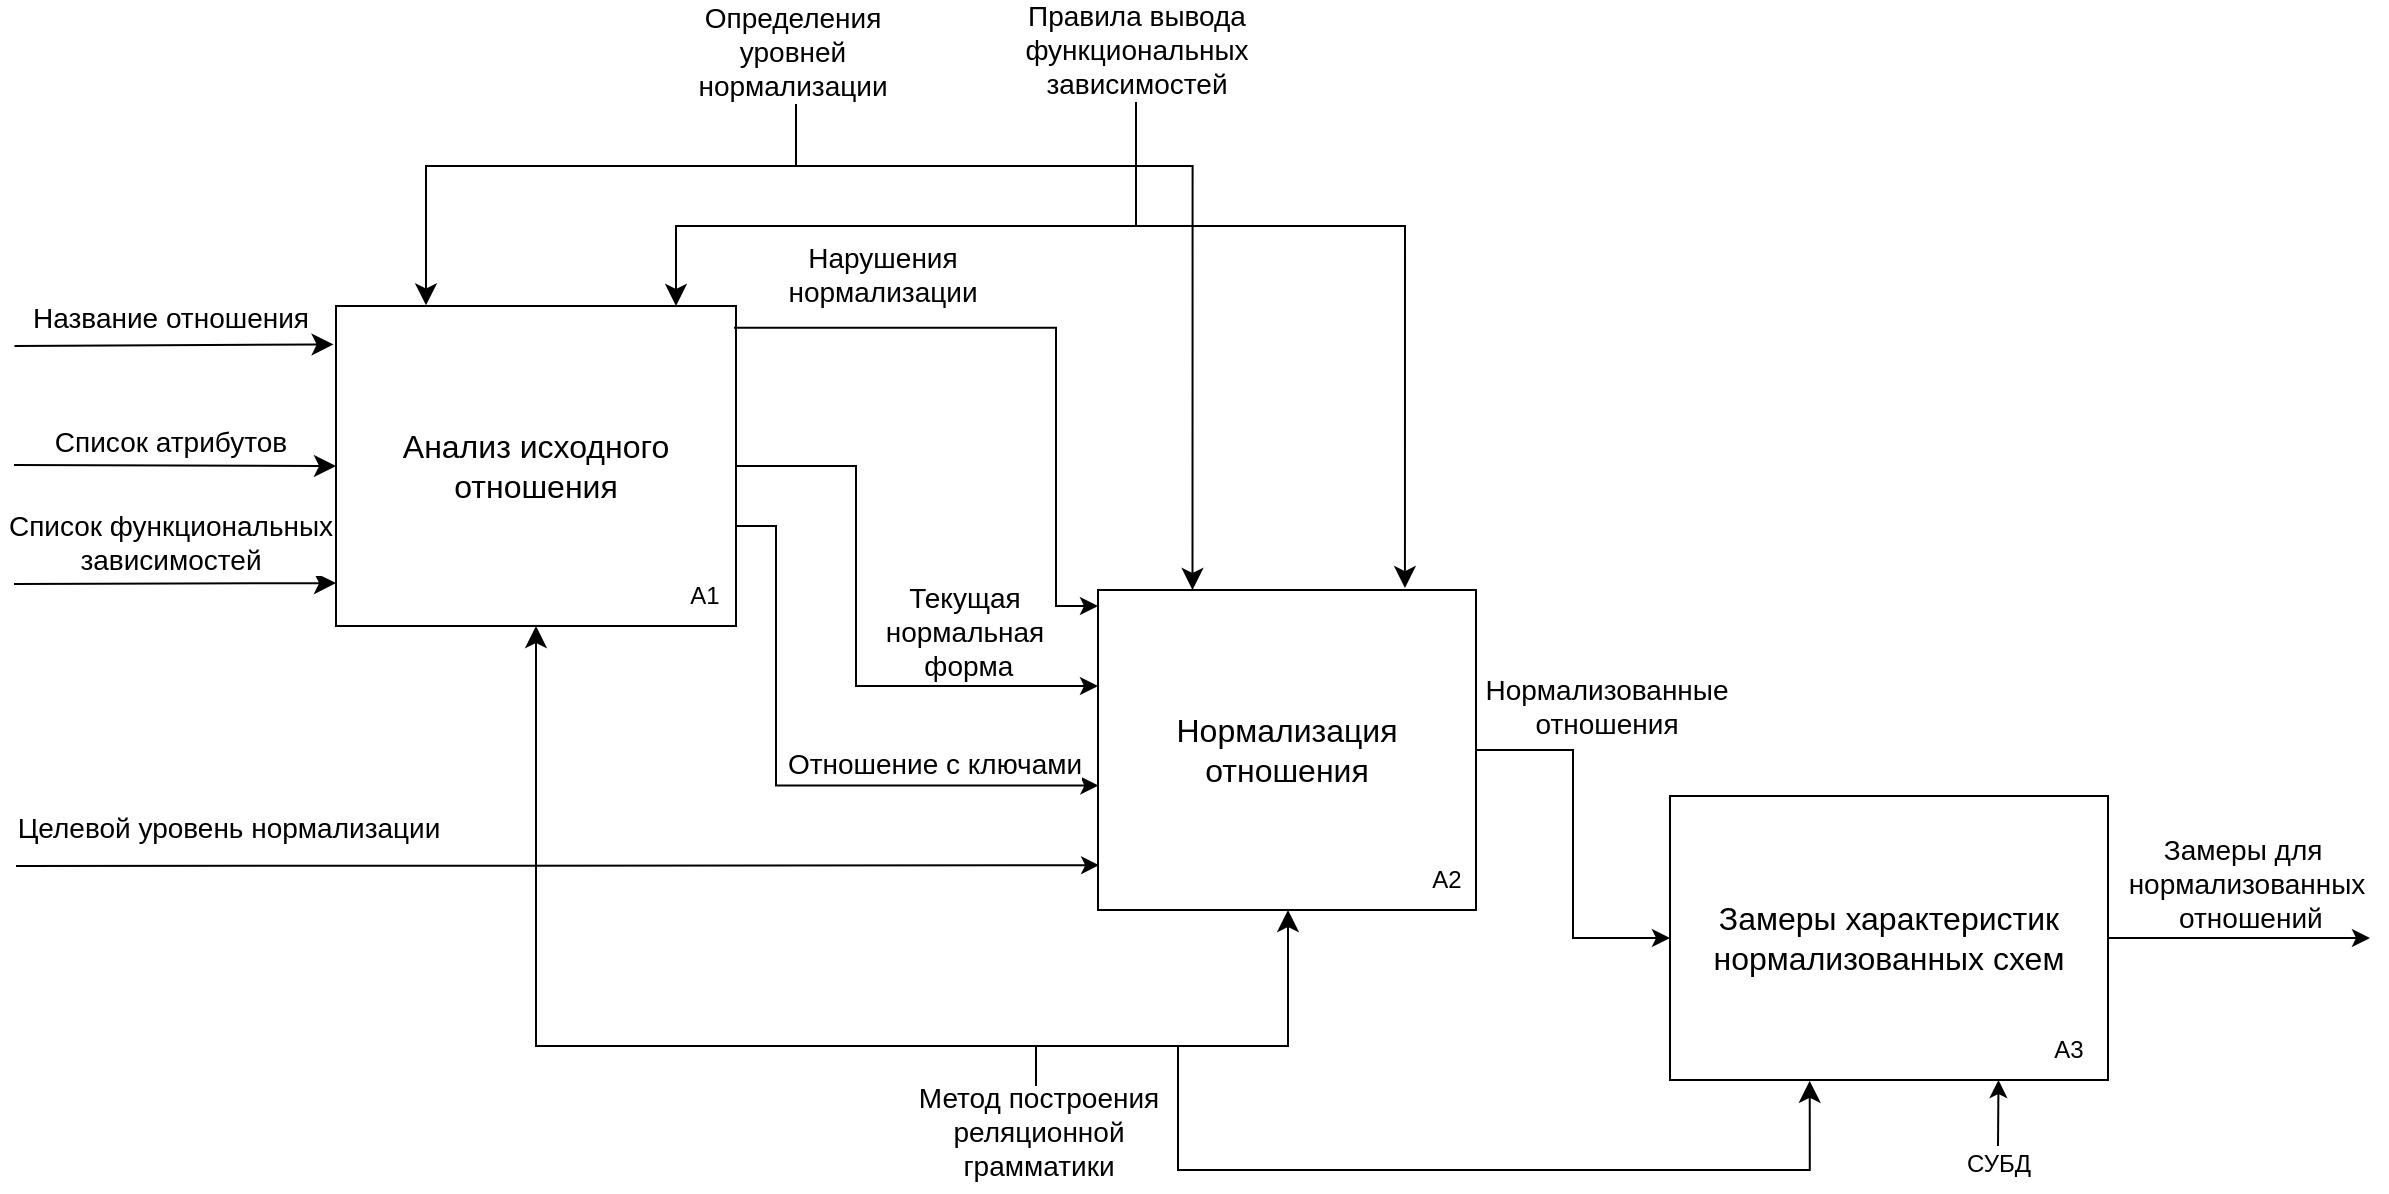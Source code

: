 <mxfile version="27.1.6">
  <diagram name="Страница — 1" id="91X2aZSLvUdye_5keOuR">
    <mxGraphModel dx="1307" dy="1890" grid="1" gridSize="10" guides="1" tooltips="1" connect="1" arrows="1" fold="1" page="1" pageScale="1" pageWidth="827" pageHeight="1169" math="0" shadow="0">
      <root>
        <mxCell id="0" />
        <mxCell id="1" parent="0" />
        <mxCell id="KOWnwJhqXFV8mifwwQGD-31" value="&lt;font style=&quot;font-size: 14px;&quot;&gt;Замеры для&amp;nbsp;&lt;/font&gt;&lt;div&gt;&lt;font style=&quot;font-size: 14px;&quot;&gt;нормализованных&lt;/font&gt;&lt;div&gt;&lt;font style=&quot;font-size: 14px;&quot;&gt;&amp;nbsp;отношений&lt;/font&gt;&lt;/div&gt;&lt;/div&gt;" style="edgeLabel;html=1;align=center;verticalAlign=middle;resizable=0;points=[];fontSize=12;" parent="1" vertex="1" connectable="0">
          <mxGeometry x="1135" y="550" as="geometry">
            <mxPoint y="-1" as="offset" />
          </mxGeometry>
        </mxCell>
        <mxCell id="vWBpz503TdF2dAPc1-_F-3" value="" style="group" parent="1" vertex="1" connectable="0">
          <mxGeometry x="180" y="260" width="200" height="160" as="geometry" />
        </mxCell>
        <mxCell id="vWBpz503TdF2dAPc1-_F-1" value="&lt;font style=&quot;font-size: 16px;&quot;&gt;Анализ исходного отношения&lt;/font&gt;" style="rounded=0;whiteSpace=wrap;html=1;" parent="vWBpz503TdF2dAPc1-_F-3" vertex="1">
          <mxGeometry width="200" height="160" as="geometry" />
        </mxCell>
        <mxCell id="vWBpz503TdF2dAPc1-_F-2" value="A1" style="text;html=1;align=center;verticalAlign=middle;whiteSpace=wrap;rounded=0;" parent="vWBpz503TdF2dAPc1-_F-3" vertex="1">
          <mxGeometry x="168.8" y="130" width="31.2" height="30" as="geometry" />
        </mxCell>
        <mxCell id="vWBpz503TdF2dAPc1-_F-4" value="" style="endArrow=classic;html=1;rounded=0;fontSize=12;startSize=8;endSize=8;curved=1;entryX=-0.006;entryY=0.12;entryDx=0;entryDy=0;entryPerimeter=0;" parent="1" edge="1" target="vWBpz503TdF2dAPc1-_F-1">
          <mxGeometry width="50" height="50" relative="1" as="geometry">
            <mxPoint x="19.25" y="280" as="sourcePoint" />
            <mxPoint x="164" y="280" as="targetPoint" />
          </mxGeometry>
        </mxCell>
        <mxCell id="vWBpz503TdF2dAPc1-_F-5" value="&lt;font style=&quot;font-size: 14px;&quot;&gt;Название отношения&lt;/font&gt;" style="edgeLabel;html=1;align=center;verticalAlign=middle;resizable=0;points=[];fontSize=12;" parent="vWBpz503TdF2dAPc1-_F-4" vertex="1" connectable="0">
          <mxGeometry x="0.006" y="1" relative="1" as="geometry">
            <mxPoint x="-3" y="-13" as="offset" />
          </mxGeometry>
        </mxCell>
        <mxCell id="vWBpz503TdF2dAPc1-_F-6" value="" style="endArrow=classic;html=1;rounded=0;fontSize=12;startSize=8;endSize=8;curved=1;entryX=0;entryY=0.5;entryDx=0;entryDy=0;" parent="1" edge="1" target="vWBpz503TdF2dAPc1-_F-1">
          <mxGeometry width="50" height="50" relative="1" as="geometry">
            <mxPoint x="19" y="339.5" as="sourcePoint" />
            <mxPoint x="164" y="339.5" as="targetPoint" />
          </mxGeometry>
        </mxCell>
        <mxCell id="vWBpz503TdF2dAPc1-_F-7" value="&lt;font style=&quot;font-size: 14px;&quot;&gt;Список атрибутов&lt;/font&gt;" style="edgeLabel;html=1;align=center;verticalAlign=middle;resizable=0;points=[];fontSize=12;" parent="vWBpz503TdF2dAPc1-_F-6" vertex="1" connectable="0">
          <mxGeometry x="0.006" y="1" relative="1" as="geometry">
            <mxPoint x="-3" y="-11" as="offset" />
          </mxGeometry>
        </mxCell>
        <mxCell id="vWBpz503TdF2dAPc1-_F-8" value="" style="endArrow=classic;html=1;rounded=0;fontSize=12;startSize=8;endSize=8;curved=1;entryX=0;entryY=0.866;entryDx=0;entryDy=0;entryPerimeter=0;" parent="1" edge="1" target="vWBpz503TdF2dAPc1-_F-1">
          <mxGeometry width="50" height="50" relative="1" as="geometry">
            <mxPoint x="19" y="399" as="sourcePoint" />
            <mxPoint x="164" y="399" as="targetPoint" />
          </mxGeometry>
        </mxCell>
        <mxCell id="vWBpz503TdF2dAPc1-_F-9" value="&lt;font style=&quot;font-size: 14px;&quot;&gt;Список функциональных&lt;/font&gt;&lt;div&gt;&lt;font style=&quot;font-size: 14px;&quot;&gt;зависимостей&lt;/font&gt;&lt;/div&gt;" style="edgeLabel;html=1;align=center;verticalAlign=middle;resizable=0;points=[];fontSize=12;" parent="vWBpz503TdF2dAPc1-_F-8" vertex="1" connectable="0">
          <mxGeometry x="0.006" y="1" relative="1" as="geometry">
            <mxPoint x="-3" y="-20" as="offset" />
          </mxGeometry>
        </mxCell>
        <mxCell id="vWBpz503TdF2dAPc1-_F-16" value="" style="endArrow=classic;html=1;rounded=0;fontSize=12;startSize=8;endSize=8;entryX=0.225;entryY=-0.002;entryDx=0;entryDy=0;entryPerimeter=0;edgeStyle=orthogonalEdgeStyle;" parent="1" target="vWBpz503TdF2dAPc1-_F-1" edge="1">
          <mxGeometry width="50" height="50" relative="1" as="geometry">
            <mxPoint x="410" y="150" as="sourcePoint" />
            <mxPoint x="220" y="258" as="targetPoint" />
            <Array as="points">
              <mxPoint x="410" y="190" />
              <mxPoint x="225" y="190" />
            </Array>
          </mxGeometry>
        </mxCell>
        <mxCell id="vWBpz503TdF2dAPc1-_F-17" value="&lt;font style=&quot;font-size: 14px;&quot;&gt;Определения&lt;/font&gt;&lt;div&gt;&lt;font style=&quot;font-size: 14px;&quot;&gt;уровней&lt;/font&gt;&lt;/div&gt;&lt;div&gt;&lt;font style=&quot;font-size: 14px;&quot;&gt;нормализации&lt;/font&gt;&lt;/div&gt;" style="edgeLabel;html=1;align=center;verticalAlign=middle;resizable=0;points=[];fontSize=12;" parent="1" vertex="1" connectable="0">
          <mxGeometry x="408" y="133" as="geometry" />
        </mxCell>
        <mxCell id="vWBpz503TdF2dAPc1-_F-22" value="" style="endArrow=classic;html=1;rounded=0;fontSize=12;startSize=8;endSize=8;entryX=0.225;entryY=-0.002;entryDx=0;entryDy=0;entryPerimeter=0;edgeStyle=orthogonalEdgeStyle;" parent="1" edge="1">
          <mxGeometry width="50" height="50" relative="1" as="geometry">
            <mxPoint x="580" y="150" as="sourcePoint" />
            <mxPoint x="350" y="260" as="targetPoint" />
            <Array as="points">
              <mxPoint x="580" y="220" />
              <mxPoint x="350" y="220" />
            </Array>
          </mxGeometry>
        </mxCell>
        <mxCell id="vWBpz503TdF2dAPc1-_F-23" value="&lt;font style=&quot;font-size: 14px;&quot;&gt;Правила вывода&lt;/font&gt;&lt;div&gt;&lt;font style=&quot;font-size: 14px;&quot;&gt;функциональных&lt;/font&gt;&lt;/div&gt;&lt;div&gt;&lt;font style=&quot;font-size: 14px;&quot;&gt;зависимостей&lt;/font&gt;&lt;/div&gt;" style="edgeLabel;html=1;align=center;verticalAlign=middle;resizable=0;points=[];fontSize=12;" parent="1" vertex="1" connectable="0">
          <mxGeometry x="580" y="132" as="geometry" />
        </mxCell>
        <mxCell id="vWBpz503TdF2dAPc1-_F-25" value="&lt;font style=&quot;font-size: 14px;&quot;&gt;Метод построения&lt;/font&gt;&lt;div&gt;&lt;font style=&quot;font-size: 14px;&quot;&gt;реляционной&lt;/font&gt;&lt;/div&gt;&lt;div&gt;&lt;font style=&quot;font-size: 14px;&quot;&gt;грамматики&lt;/font&gt;&lt;/div&gt;" style="edgeLabel;html=1;align=center;verticalAlign=middle;resizable=0;points=[];fontSize=12;" parent="1" vertex="1" connectable="0">
          <mxGeometry x="531" y="673" as="geometry" />
        </mxCell>
        <mxCell id="KOWnwJhqXFV8mifwwQGD-3" value="" style="group" parent="1" vertex="1" connectable="0">
          <mxGeometry x="561" y="402" width="189" height="160" as="geometry" />
        </mxCell>
        <mxCell id="KOWnwJhqXFV8mifwwQGD-4" value="&lt;span style=&quot;font-size: 16px;&quot;&gt;Нормализация&lt;/span&gt;&lt;div&gt;&lt;span style=&quot;font-size: 16px;&quot;&gt;отношения&lt;/span&gt;&lt;/div&gt;" style="rounded=0;whiteSpace=wrap;html=1;" parent="KOWnwJhqXFV8mifwwQGD-3" vertex="1">
          <mxGeometry width="189" height="160" as="geometry" />
        </mxCell>
        <mxCell id="KOWnwJhqXFV8mifwwQGD-5" value="A2" style="text;html=1;align=center;verticalAlign=middle;whiteSpace=wrap;rounded=0;" parent="KOWnwJhqXFV8mifwwQGD-3" vertex="1">
          <mxGeometry x="160.272" y="130" width="29.484" height="30" as="geometry" />
        </mxCell>
        <mxCell id="KOWnwJhqXFV8mifwwQGD-6" style="edgeStyle=orthogonalEdgeStyle;rounded=0;orthogonalLoop=1;jettySize=auto;html=1;exitX=0.995;exitY=0.068;exitDx=0;exitDy=0;exitPerimeter=0;" parent="1" edge="1" source="vWBpz503TdF2dAPc1-_F-1">
          <mxGeometry relative="1" as="geometry">
            <mxPoint x="445" y="270" as="sourcePoint" />
            <mxPoint x="561" y="410" as="targetPoint" />
            <Array as="points">
              <mxPoint x="540" y="271" />
              <mxPoint x="540" y="410" />
            </Array>
          </mxGeometry>
        </mxCell>
        <mxCell id="KOWnwJhqXFV8mifwwQGD-7" value="" style="group" parent="1" vertex="1" connectable="0">
          <mxGeometry x="876" y="507" width="250" height="160" as="geometry" />
        </mxCell>
        <mxCell id="KOWnwJhqXFV8mifwwQGD-28" style="edgeStyle=orthogonalEdgeStyle;rounded=0;orthogonalLoop=1;jettySize=auto;html=1;" parent="KOWnwJhqXFV8mifwwQGD-7" source="KOWnwJhqXFV8mifwwQGD-8" edge="1">
          <mxGeometry relative="1" as="geometry">
            <mxPoint x="321" y="69" as="targetPoint" />
          </mxGeometry>
        </mxCell>
        <mxCell id="KOWnwJhqXFV8mifwwQGD-8" value="&lt;span style=&quot;font-size: 16px;&quot;&gt;Замеры характеристик&lt;/span&gt;&lt;div&gt;&lt;span style=&quot;font-size: 16px;&quot;&gt;нормализованных схем&lt;/span&gt;&lt;/div&gt;" style="rounded=0;whiteSpace=wrap;html=1;" parent="KOWnwJhqXFV8mifwwQGD-7" vertex="1">
          <mxGeometry x="-29" y="-2" width="219" height="142" as="geometry" />
        </mxCell>
        <mxCell id="KOWnwJhqXFV8mifwwQGD-9" value="А3" style="text;html=1;align=center;verticalAlign=middle;whiteSpace=wrap;rounded=0;" parent="KOWnwJhqXFV8mifwwQGD-7" vertex="1">
          <mxGeometry x="151" y="110" width="39" height="30" as="geometry" />
        </mxCell>
        <mxCell id="KOWnwJhqXFV8mifwwQGD-10" style="edgeStyle=orthogonalEdgeStyle;rounded=0;orthogonalLoop=1;jettySize=auto;html=1;entryX=0;entryY=0.5;entryDx=0;entryDy=0;" parent="1" source="KOWnwJhqXFV8mifwwQGD-4" target="KOWnwJhqXFV8mifwwQGD-8" edge="1">
          <mxGeometry relative="1" as="geometry" />
        </mxCell>
        <mxCell id="KOWnwJhqXFV8mifwwQGD-11" value="&lt;font style=&quot;font-size: 14px;&quot;&gt;Нормализованные&lt;/font&gt;&lt;div&gt;&lt;font style=&quot;font-size: 14px;&quot;&gt;отношения&lt;/font&gt;&lt;/div&gt;" style="edgeLabel;html=1;align=center;verticalAlign=middle;resizable=0;points=[];fontSize=12;" parent="1" vertex="1" connectable="0">
          <mxGeometry x="815" y="460" as="geometry" />
        </mxCell>
        <mxCell id="KOWnwJhqXFV8mifwwQGD-13" value="" style="endArrow=classic;html=1;rounded=0;fontSize=12;startSize=8;endSize=8;entryX=0.812;entryY=-0.006;entryDx=0;entryDy=0;edgeStyle=orthogonalEdgeStyle;entryPerimeter=0;" parent="1" target="KOWnwJhqXFV8mifwwQGD-4" edge="1">
          <mxGeometry width="50" height="50" relative="1" as="geometry">
            <mxPoint x="580" y="160" as="sourcePoint" />
            <mxPoint x="710" y="410" as="targetPoint" />
            <Array as="points">
              <mxPoint x="580" y="220" />
              <mxPoint x="714" y="220" />
            </Array>
          </mxGeometry>
        </mxCell>
        <mxCell id="KOWnwJhqXFV8mifwwQGD-15" value="" style="endArrow=classic;html=1;rounded=0;fontSize=12;startSize=8;endSize=8;edgeStyle=orthogonalEdgeStyle;entryX=0.25;entryY=0;entryDx=0;entryDy=0;" parent="1" target="KOWnwJhqXFV8mifwwQGD-4" edge="1">
          <mxGeometry width="50" height="50" relative="1" as="geometry">
            <mxPoint x="410" y="160" as="sourcePoint" />
            <mxPoint x="630" y="440" as="targetPoint" />
            <Array as="points">
              <mxPoint x="410" y="190" />
              <mxPoint x="608" y="190" />
            </Array>
          </mxGeometry>
        </mxCell>
        <mxCell id="KOWnwJhqXFV8mifwwQGD-16" value="" style="endArrow=classic;html=1;rounded=0;fontSize=12;startSize=8;endSize=8;edgeStyle=orthogonalEdgeStyle;entryX=0.5;entryY=1;entryDx=0;entryDy=0;" parent="1" target="vWBpz503TdF2dAPc1-_F-1" edge="1">
          <mxGeometry width="50" height="50" relative="1" as="geometry">
            <mxPoint x="530" y="650" as="sourcePoint" />
            <mxPoint x="320" y="450" as="targetPoint" />
            <Array as="points">
              <mxPoint x="530" y="630" />
              <mxPoint x="280" y="630" />
            </Array>
          </mxGeometry>
        </mxCell>
        <mxCell id="KOWnwJhqXFV8mifwwQGD-17" value="" style="endArrow=classic;html=1;rounded=0;fontSize=12;startSize=8;endSize=8;edgeStyle=orthogonalEdgeStyle;entryX=0.5;entryY=1;entryDx=0;entryDy=0;" parent="1" target="KOWnwJhqXFV8mifwwQGD-4" edge="1">
          <mxGeometry width="50" height="50" relative="1" as="geometry">
            <mxPoint x="530" y="650" as="sourcePoint" />
            <mxPoint x="601" y="712" as="targetPoint" />
            <Array as="points">
              <mxPoint x="530" y="630" />
              <mxPoint x="656" y="630" />
              <mxPoint x="656" y="562" />
            </Array>
          </mxGeometry>
        </mxCell>
        <mxCell id="KOWnwJhqXFV8mifwwQGD-18" value="" style="endArrow=classic;html=1;rounded=0;fontSize=12;startSize=8;endSize=8;edgeStyle=orthogonalEdgeStyle;entryX=0.319;entryY=1.003;entryDx=0;entryDy=0;entryPerimeter=0;" parent="1" edge="1" target="KOWnwJhqXFV8mifwwQGD-8">
          <mxGeometry width="50" height="50" relative="1" as="geometry">
            <mxPoint x="550" y="630" as="sourcePoint" />
            <mxPoint x="1041" y="668" as="targetPoint" />
            <Array as="points">
              <mxPoint x="601" y="630" />
              <mxPoint x="601" y="692" />
              <mxPoint x="917" y="692" />
            </Array>
          </mxGeometry>
        </mxCell>
        <mxCell id="KOWnwJhqXFV8mifwwQGD-19" value="СУБД" style="edgeLabel;html=1;align=center;verticalAlign=middle;resizable=0;points=[];fontSize=12;" parent="1" vertex="1" connectable="0">
          <mxGeometry x="1012" y="688" as="geometry">
            <mxPoint x="-1" y="1" as="offset" />
          </mxGeometry>
        </mxCell>
        <mxCell id="KOWnwJhqXFV8mifwwQGD-21" value="&lt;font style=&quot;font-size: 14px;&quot;&gt;Нарушения&lt;/font&gt;&lt;div&gt;&lt;font style=&quot;font-size: 14px;&quot;&gt;нормализации&lt;/font&gt;&lt;/div&gt;" style="edgeLabel;html=1;align=center;verticalAlign=middle;resizable=0;points=[];fontSize=12;" parent="1" vertex="1" connectable="0">
          <mxGeometry x="440" y="260" as="geometry">
            <mxPoint x="13" y="-16" as="offset" />
          </mxGeometry>
        </mxCell>
        <mxCell id="KOWnwJhqXFV8mifwwQGD-22" style="edgeStyle=orthogonalEdgeStyle;rounded=0;orthogonalLoop=1;jettySize=auto;html=1;exitX=1;exitY=0.5;exitDx=0;exitDy=0;" parent="1" source="vWBpz503TdF2dAPc1-_F-1" edge="1">
          <mxGeometry relative="1" as="geometry">
            <mxPoint x="561" y="450" as="targetPoint" />
            <Array as="points">
              <mxPoint x="440" y="340" />
              <mxPoint x="440" y="450" />
              <mxPoint x="561" y="450" />
            </Array>
          </mxGeometry>
        </mxCell>
        <mxCell id="KOWnwJhqXFV8mifwwQGD-23" value="&lt;font style=&quot;font-size: 14px;&quot;&gt;Текущая&lt;/font&gt;&lt;div&gt;&lt;font style=&quot;font-size: 14px;&quot;&gt;нормальная&lt;/font&gt;&lt;div&gt;&lt;font style=&quot;font-size: 14px;&quot;&gt;&amp;nbsp;форма&lt;/font&gt;&lt;/div&gt;&lt;/div&gt;" style="edgeLabel;html=1;align=center;verticalAlign=middle;resizable=0;points=[];fontSize=12;" parent="1" vertex="1" connectable="0">
          <mxGeometry x="488" y="409" as="geometry">
            <mxPoint x="6" y="14" as="offset" />
          </mxGeometry>
        </mxCell>
        <mxCell id="KOWnwJhqXFV8mifwwQGD-24" style="edgeStyle=orthogonalEdgeStyle;rounded=0;orthogonalLoop=1;jettySize=auto;html=1;exitX=1;exitY=0;exitDx=0;exitDy=0;entryX=0.001;entryY=0.611;entryDx=0;entryDy=0;entryPerimeter=0;" parent="1" source="vWBpz503TdF2dAPc1-_F-2" edge="1" target="KOWnwJhqXFV8mifwwQGD-4">
          <mxGeometry relative="1" as="geometry">
            <mxPoint x="530" y="500" as="targetPoint" />
            <Array as="points">
              <mxPoint x="380" y="370" />
              <mxPoint x="400" y="370" />
              <mxPoint x="400" y="500" />
            </Array>
          </mxGeometry>
        </mxCell>
        <mxCell id="KOWnwJhqXFV8mifwwQGD-25" value="&lt;font style=&quot;font-size: 14px;&quot;&gt;Отношение с ключами&lt;/font&gt;" style="edgeLabel;html=1;align=center;verticalAlign=middle;resizable=0;points=[];fontSize=12;" parent="1" vertex="1" connectable="0">
          <mxGeometry x="473" y="475" as="geometry">
            <mxPoint x="6" y="14" as="offset" />
          </mxGeometry>
        </mxCell>
        <mxCell id="KOWnwJhqXFV8mifwwQGD-26" value="" style="endArrow=classic;html=1;rounded=0;entryX=0.003;entryY=0.86;entryDx=0;entryDy=0;entryPerimeter=0;" parent="1" target="KOWnwJhqXFV8mifwwQGD-4" edge="1">
          <mxGeometry width="50" height="50" relative="1" as="geometry">
            <mxPoint x="20" y="540" as="sourcePoint" />
            <mxPoint x="550" y="390" as="targetPoint" />
          </mxGeometry>
        </mxCell>
        <mxCell id="KOWnwJhqXFV8mifwwQGD-27" value="&lt;font style=&quot;font-size: 14px;&quot;&gt;Целевой уровень&amp;nbsp;&lt;/font&gt;&lt;span style=&quot;font-size: 14px; background-color: light-dark(#ffffff, var(--ge-dark-color, #121212)); color: light-dark(rgb(0, 0, 0), rgb(255, 255, 255));&quot;&gt;нормализации&lt;/span&gt;" style="edgeLabel;html=1;align=center;verticalAlign=middle;resizable=0;points=[];fontSize=12;" parent="1" vertex="1" connectable="0">
          <mxGeometry x="120" y="507" as="geometry">
            <mxPoint x="6" y="14" as="offset" />
          </mxGeometry>
        </mxCell>
        <mxCell id="ymTbs39qle1Pk-Sn3WsA-1" value="" style="endArrow=classic;html=1;rounded=0;entryX=0.75;entryY=1;entryDx=0;entryDy=0;" edge="1" parent="1" target="KOWnwJhqXFV8mifwwQGD-8">
          <mxGeometry width="50" height="50" relative="1" as="geometry">
            <mxPoint x="1011" y="680" as="sourcePoint" />
            <mxPoint x="1157" y="690" as="targetPoint" />
          </mxGeometry>
        </mxCell>
      </root>
    </mxGraphModel>
  </diagram>
</mxfile>
